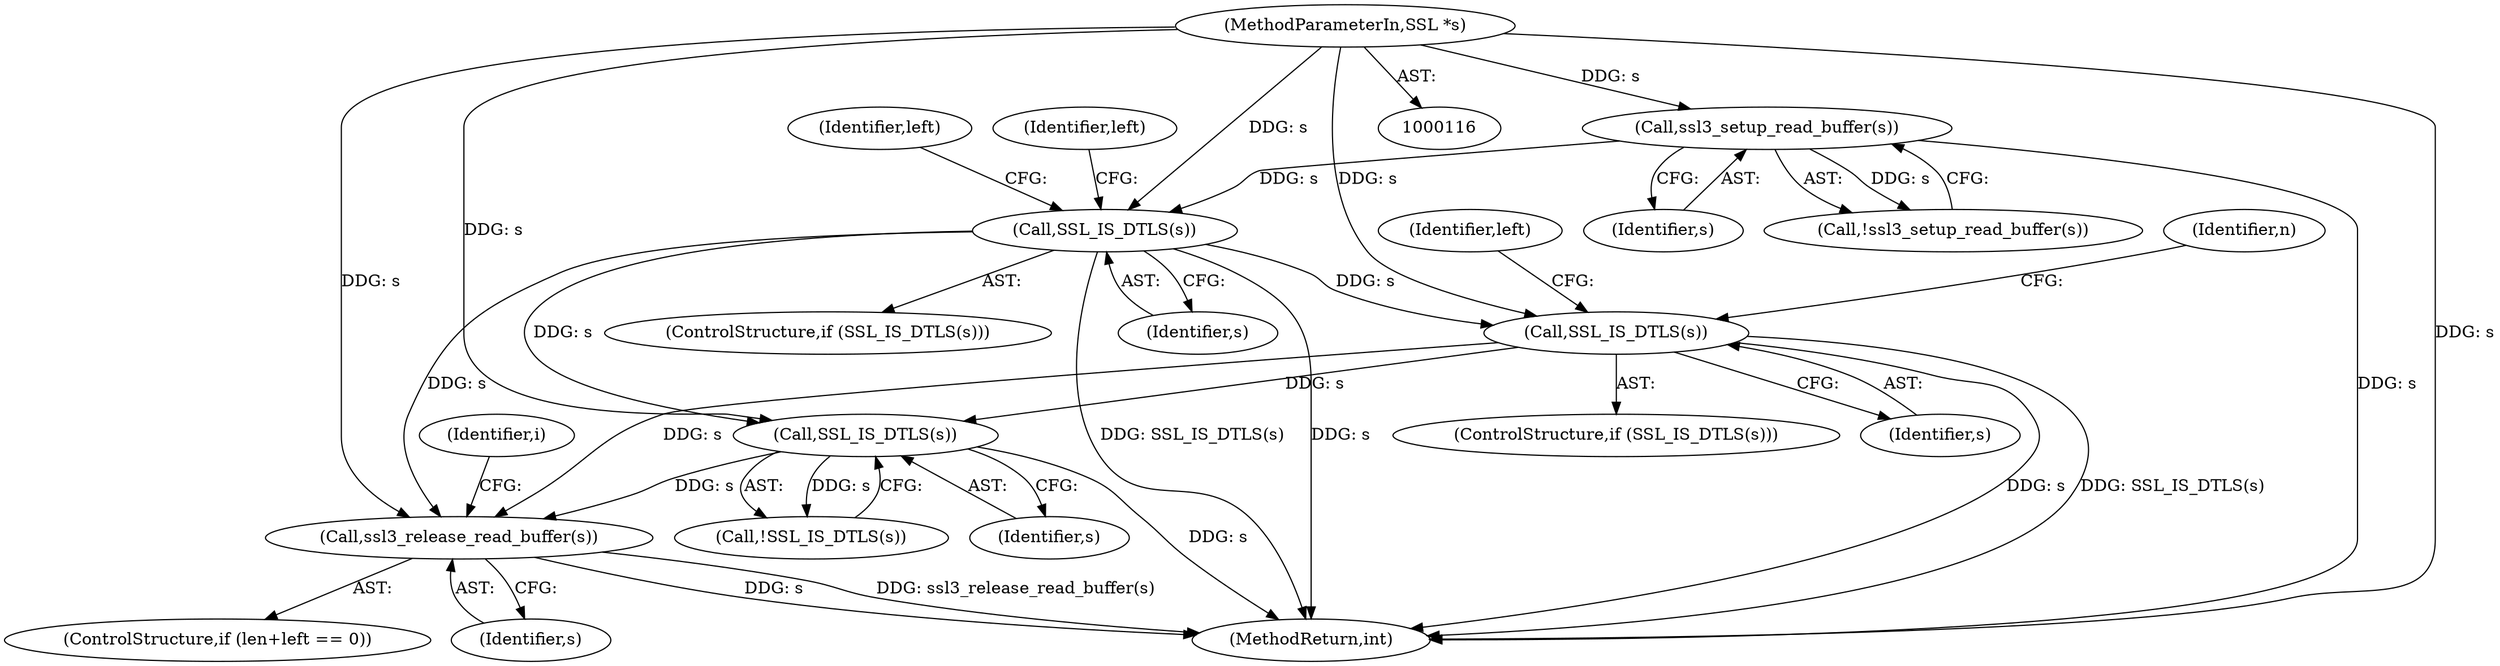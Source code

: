 digraph "0_openssl_feba02f3919495e1b960c33ba849e10e77d0785d_0@API" {
"1000470" [label="(Call,ssl3_release_read_buffer(s))"];
"1000462" [label="(Call,SSL_IS_DTLS(s))"];
"1000478" [label="(Call,SSL_IS_DTLS(s))"];
"1000261" [label="(Call,SSL_IS_DTLS(s))"];
"1000153" [label="(Call,ssl3_setup_read_buffer(s))"];
"1000117" [label="(MethodParameterIn,SSL *s)"];
"1000154" [label="(Identifier,s)"];
"1000117" [label="(MethodParameterIn,SSL *s)"];
"1000464" [label="(ControlStructure,if (len+left == 0))"];
"1000261" [label="(Call,SSL_IS_DTLS(s))"];
"1000153" [label="(Call,ssl3_setup_read_buffer(s))"];
"1000262" [label="(Identifier,s)"];
"1000477" [label="(ControlStructure,if (SSL_IS_DTLS(s)))"];
"1000478" [label="(Call,SSL_IS_DTLS(s))"];
"1000285" [label="(Identifier,left)"];
"1000405" [label="(Identifier,left)"];
"1000267" [label="(Identifier,left)"];
"1000462" [label="(Call,SSL_IS_DTLS(s))"];
"1000461" [label="(Call,!SSL_IS_DTLS(s))"];
"1000473" [label="(Identifier,i)"];
"1000479" [label="(Identifier,s)"];
"1000512" [label="(MethodReturn,int)"];
"1000152" [label="(Call,!ssl3_setup_read_buffer(s))"];
"1000260" [label="(ControlStructure,if (SSL_IS_DTLS(s)))"];
"1000471" [label="(Identifier,s)"];
"1000483" [label="(Identifier,n)"];
"1000463" [label="(Identifier,s)"];
"1000470" [label="(Call,ssl3_release_read_buffer(s))"];
"1000470" -> "1000464"  [label="AST: "];
"1000470" -> "1000471"  [label="CFG: "];
"1000471" -> "1000470"  [label="AST: "];
"1000473" -> "1000470"  [label="CFG: "];
"1000470" -> "1000512"  [label="DDG: s"];
"1000470" -> "1000512"  [label="DDG: ssl3_release_read_buffer(s)"];
"1000462" -> "1000470"  [label="DDG: s"];
"1000478" -> "1000470"  [label="DDG: s"];
"1000261" -> "1000470"  [label="DDG: s"];
"1000117" -> "1000470"  [label="DDG: s"];
"1000462" -> "1000461"  [label="AST: "];
"1000462" -> "1000463"  [label="CFG: "];
"1000463" -> "1000462"  [label="AST: "];
"1000461" -> "1000462"  [label="CFG: "];
"1000462" -> "1000512"  [label="DDG: s"];
"1000462" -> "1000461"  [label="DDG: s"];
"1000478" -> "1000462"  [label="DDG: s"];
"1000261" -> "1000462"  [label="DDG: s"];
"1000117" -> "1000462"  [label="DDG: s"];
"1000478" -> "1000477"  [label="AST: "];
"1000478" -> "1000479"  [label="CFG: "];
"1000479" -> "1000478"  [label="AST: "];
"1000405" -> "1000478"  [label="CFG: "];
"1000483" -> "1000478"  [label="CFG: "];
"1000478" -> "1000512"  [label="DDG: s"];
"1000478" -> "1000512"  [label="DDG: SSL_IS_DTLS(s)"];
"1000261" -> "1000478"  [label="DDG: s"];
"1000117" -> "1000478"  [label="DDG: s"];
"1000261" -> "1000260"  [label="AST: "];
"1000261" -> "1000262"  [label="CFG: "];
"1000262" -> "1000261"  [label="AST: "];
"1000267" -> "1000261"  [label="CFG: "];
"1000285" -> "1000261"  [label="CFG: "];
"1000261" -> "1000512"  [label="DDG: s"];
"1000261" -> "1000512"  [label="DDG: SSL_IS_DTLS(s)"];
"1000153" -> "1000261"  [label="DDG: s"];
"1000117" -> "1000261"  [label="DDG: s"];
"1000153" -> "1000152"  [label="AST: "];
"1000153" -> "1000154"  [label="CFG: "];
"1000154" -> "1000153"  [label="AST: "];
"1000152" -> "1000153"  [label="CFG: "];
"1000153" -> "1000512"  [label="DDG: s"];
"1000153" -> "1000152"  [label="DDG: s"];
"1000117" -> "1000153"  [label="DDG: s"];
"1000117" -> "1000116"  [label="AST: "];
"1000117" -> "1000512"  [label="DDG: s"];
}
